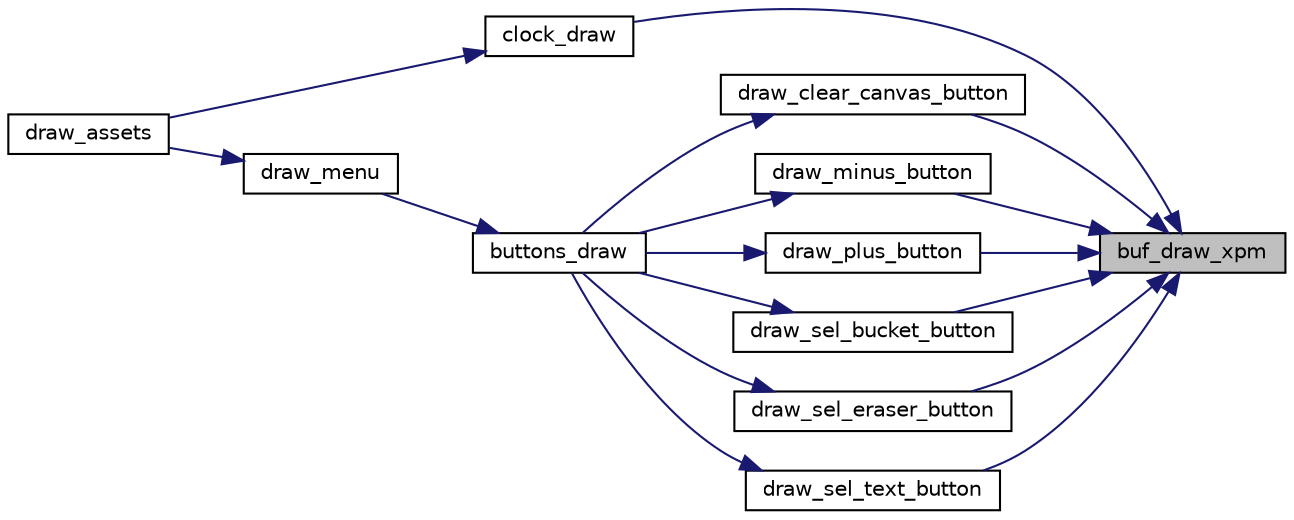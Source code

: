 digraph "buf_draw_xpm"
{
 // LATEX_PDF_SIZE
  edge [fontname="Helvetica",fontsize="10",labelfontname="Helvetica",labelfontsize="10"];
  node [fontname="Helvetica",fontsize="10",shape=record];
  rankdir="RL";
  Node1 [label="buf_draw_xpm",height=0.2,width=0.4,color="black", fillcolor="grey75", style="filled", fontcolor="black",tooltip="Draws a XPM to the given pixel buffer."];
  Node1 -> Node2 [dir="back",color="midnightblue",fontsize="10",style="solid"];
  Node2 [label="clock_draw",height=0.2,width=0.4,color="black", fillcolor="white", style="filled",URL="$group__draw__clock.html#ga0e677f9e1a3031898c345d429e524360",tooltip="Draws the clock on the screen."];
  Node2 -> Node3 [dir="back",color="midnightblue",fontsize="10",style="solid"];
  Node3 [label="draw_assets",height=0.2,width=0.4,color="black", fillcolor="white", style="filled",URL="$proj_8c.html#a850e4280fdbac0d3b47a94e871905e54",tooltip="Draws the program assets on screen."];
  Node1 -> Node4 [dir="back",color="midnightblue",fontsize="10",style="solid"];
  Node4 [label="draw_clear_canvas_button",height=0.2,width=0.4,color="black", fillcolor="white", style="filled",URL="$group__draw__buttons.html#gae0bc54b9eec329ced28428d60c2e0865",tooltip="Draws the button that allows the user to clear the canvas to a pixel buffer."];
  Node4 -> Node5 [dir="back",color="midnightblue",fontsize="10",style="solid"];
  Node5 [label="buttons_draw",height=0.2,width=0.4,color="black", fillcolor="white", style="filled",URL="$group__draw__buttons.html#ga8d46b5bb0547f68fd65d40c6782054e8",tooltip="Draws the buttons on screen."];
  Node5 -> Node6 [dir="back",color="midnightblue",fontsize="10",style="solid"];
  Node6 [label="draw_menu",height=0.2,width=0.4,color="black", fillcolor="white", style="filled",URL="$group___u_i.html#ga8b436345808e86cfdb278061a65a0fe7",tooltip="Draws the menu (background) and calls the function responsible for drawing the buttons."];
  Node6 -> Node3 [dir="back",color="midnightblue",fontsize="10",style="solid"];
  Node1 -> Node7 [dir="back",color="midnightblue",fontsize="10",style="solid"];
  Node7 [label="draw_minus_button",height=0.2,width=0.4,color="black", fillcolor="white", style="filled",URL="$group__draw__buttons.html#gaa6435009e8ddd5baa6240bb3d81b19fd",tooltip="Draws the button to decrease the thickness of the cursor on a pixel buffer."];
  Node7 -> Node5 [dir="back",color="midnightblue",fontsize="10",style="solid"];
  Node1 -> Node8 [dir="back",color="midnightblue",fontsize="10",style="solid"];
  Node8 [label="draw_plus_button",height=0.2,width=0.4,color="black", fillcolor="white", style="filled",URL="$group__draw__buttons.html#ga71307477d443a89392611816abdd709d",tooltip="Draws the button to increase the thickness of the cursor on a pixel buffer."];
  Node8 -> Node5 [dir="back",color="midnightblue",fontsize="10",style="solid"];
  Node1 -> Node9 [dir="back",color="midnightblue",fontsize="10",style="solid"];
  Node9 [label="draw_sel_bucket_button",height=0.2,width=0.4,color="black", fillcolor="white", style="filled",URL="$draw__buttons_8c.html#a4ceb04b45bd391b844175580d97bfccb",tooltip=" "];
  Node9 -> Node5 [dir="back",color="midnightblue",fontsize="10",style="solid"];
  Node1 -> Node10 [dir="back",color="midnightblue",fontsize="10",style="solid"];
  Node10 [label="draw_sel_eraser_button",height=0.2,width=0.4,color="black", fillcolor="white", style="filled",URL="$group__draw__buttons.html#ga6154e9081a9c711dd0c2fd0a892d6945",tooltip="Draws the button that allows the user to use an eraser on the canvas to a pixel buffer."];
  Node10 -> Node5 [dir="back",color="midnightblue",fontsize="10",style="solid"];
  Node1 -> Node11 [dir="back",color="midnightblue",fontsize="10",style="solid"];
  Node11 [label="draw_sel_text_button",height=0.2,width=0.4,color="black", fillcolor="white", style="filled",URL="$group__draw__buttons.html#ga11c349438dd852c7d0432983bc0cb02d",tooltip="Draws the button that allows the user to input text into the canvas to a pixel buffer."];
  Node11 -> Node5 [dir="back",color="midnightblue",fontsize="10",style="solid"];
}
